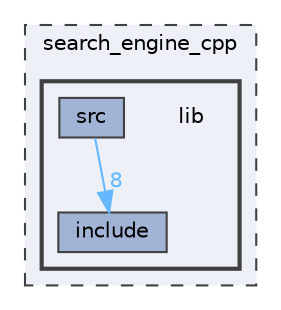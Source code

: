 digraph "search_engine_cpp/lib"
{
 // LATEX_PDF_SIZE
  bgcolor="transparent";
  edge [fontname=Helvetica,fontsize=10,labelfontname=Helvetica,labelfontsize=10];
  node [fontname=Helvetica,fontsize=10,shape=box,height=0.2,width=0.4];
  compound=true
  subgraph clusterdir_b4f24b687d3039d1f6957e629435aa8b {
    graph [ bgcolor="#edf0f7", pencolor="grey25", label="search_engine_cpp", fontname=Helvetica,fontsize=10 style="filled,dashed", URL="dir_b4f24b687d3039d1f6957e629435aa8b.html",tooltip=""]
  subgraph clusterdir_25511d843faa0c1e21bb03403209d707 {
    graph [ bgcolor="#edf0f7", pencolor="grey25", label="", fontname=Helvetica,fontsize=10 style="filled,bold", URL="dir_25511d843faa0c1e21bb03403209d707.html",tooltip=""]
    dir_25511d843faa0c1e21bb03403209d707 [shape=plaintext, label="lib"];
  dir_473c6631354291f83f444b86390eb28c [label="include", fillcolor="#a2b4d6", color="grey25", style="filled", URL="dir_473c6631354291f83f444b86390eb28c.html",tooltip=""];
  dir_1c56e417f4fa2c5924f6908ea89055d7 [label="src", fillcolor="#a2b4d6", color="grey25", style="filled", URL="dir_1c56e417f4fa2c5924f6908ea89055d7.html",tooltip=""];
  }
  }
  dir_1c56e417f4fa2c5924f6908ea89055d7->dir_473c6631354291f83f444b86390eb28c [headlabel="8", labeldistance=1.5 headhref="dir_000012_000005.html" href="dir_000012_000005.html" color="steelblue1" fontcolor="steelblue1"];
}
